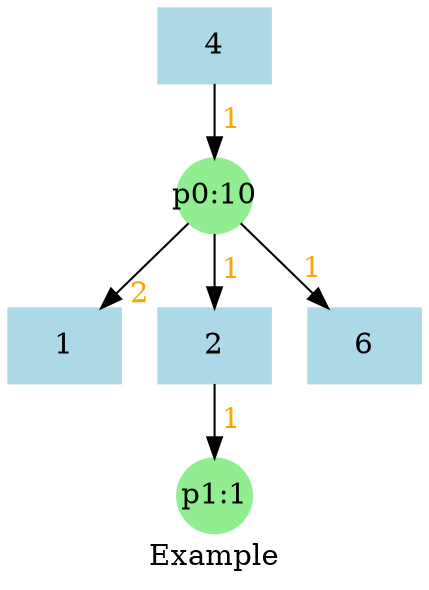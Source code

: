digraph G{
    label="Example"

    node [shape = "box"
          color = "lightblue"
          style = "filled",
          fixedsize=True]
    
    0 [shape=circle,label="p0:10",color=lightgreen,style=filled,fixedsize=True]

    1 

    2 
    
    3 [shape=circle,label="p1:1",color=lightgreen,style=filled,fixedsize=True]

    4

    0 -> 1 [headlabel="2",labelfontcolor=orange,labeldistance=2]
    2 -> 3 [headlabel="1",labelfontcolor=orange,labeldistance=2]
    4-> 0 [headlabel="1",labelfontcolor=orange,labeldistance=2]
    0-> 2 [headlabel="1",labelfontcolor=orange,labeldistance=2]
    0-> 6 [headlabel="1",labelfontcolor=orange,labeldistance=2]
}
